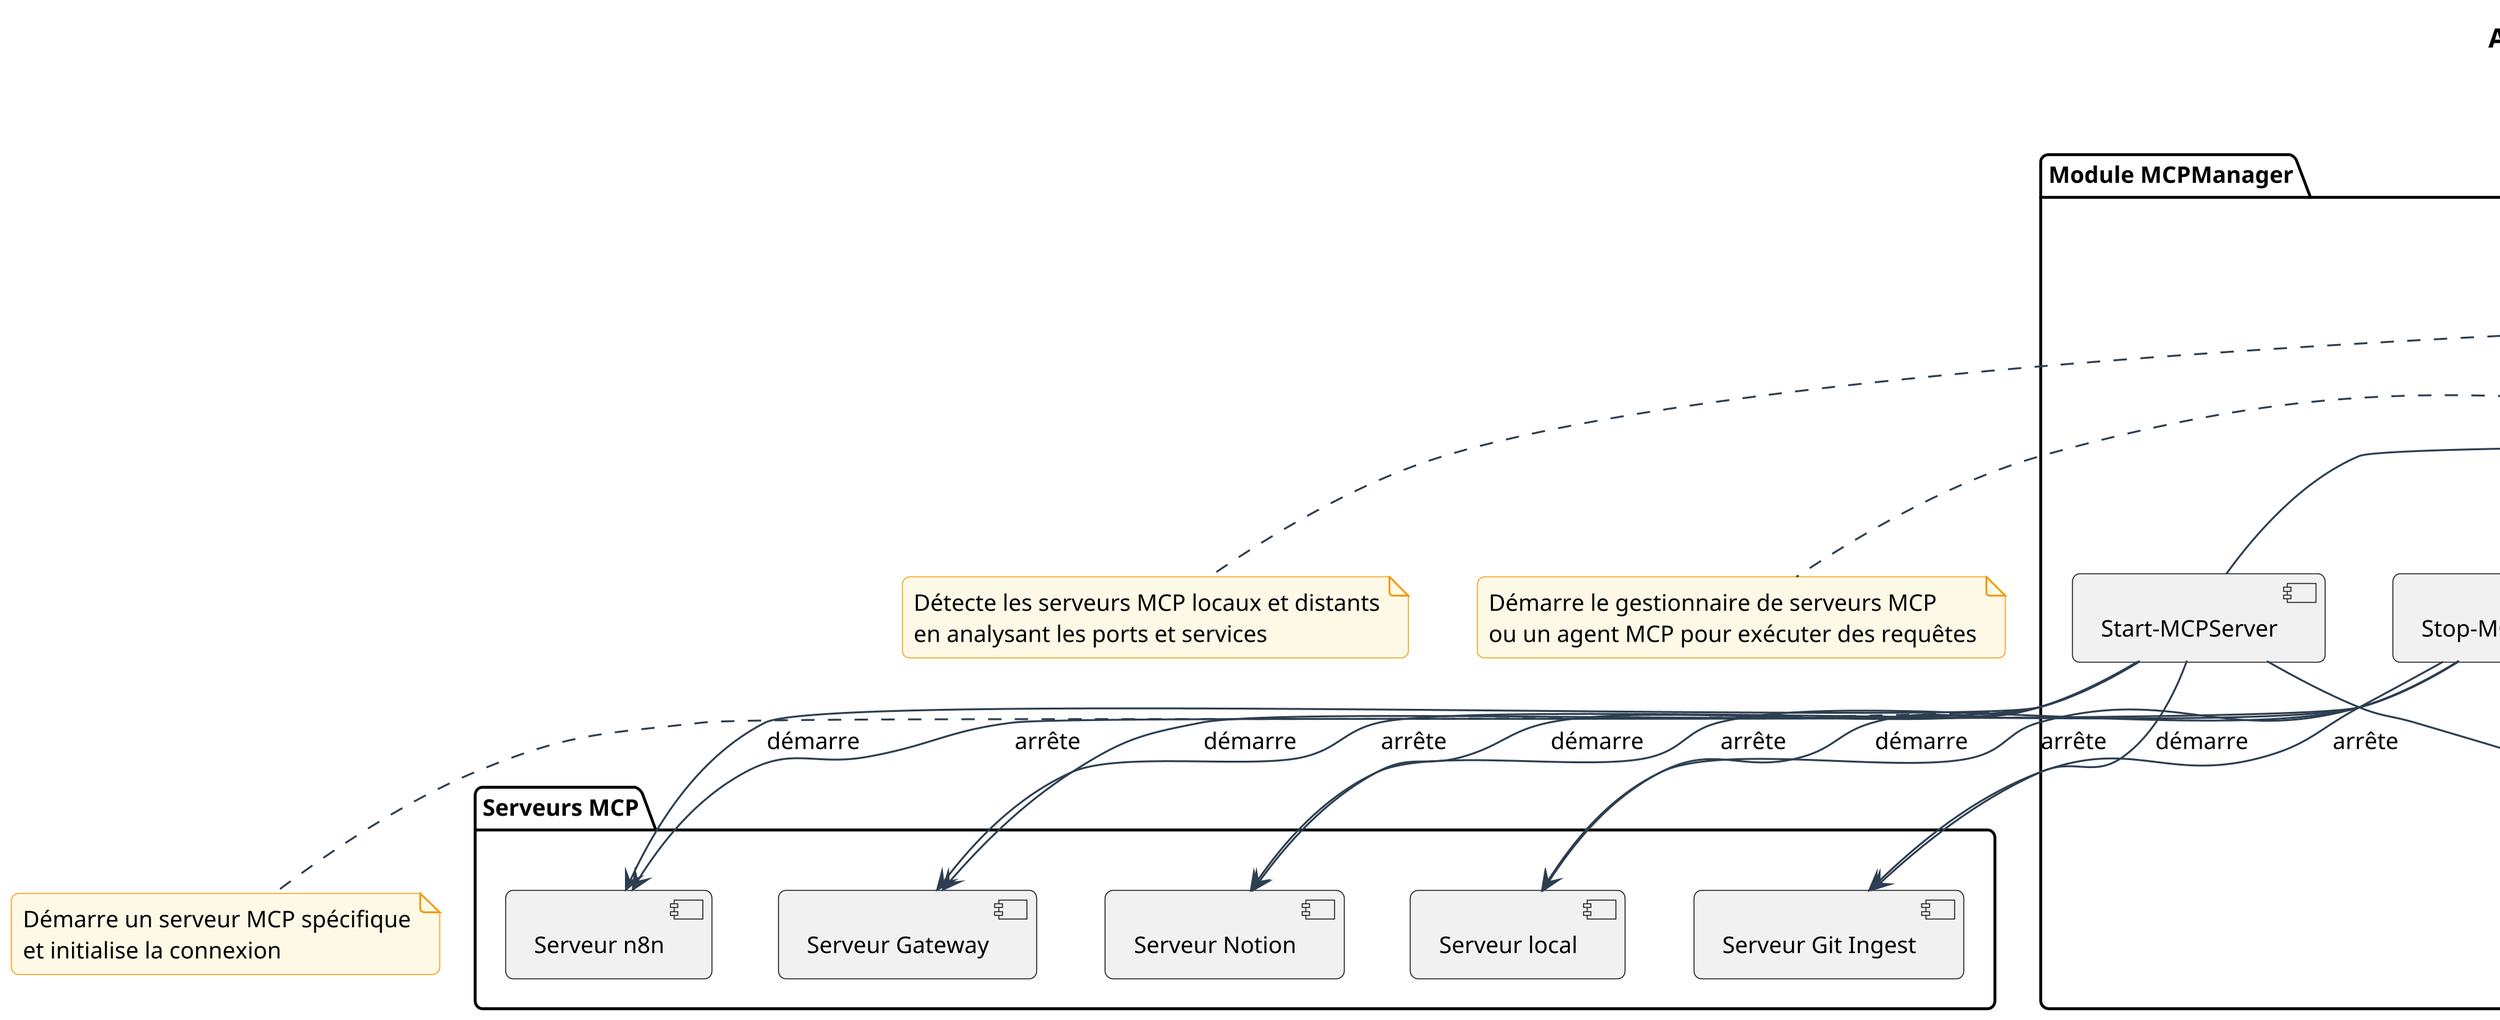 @startuml MCPManager Architecture

skinparam backgroundColor white
skinparam handwritten false
skinparam monochrome false
skinparam shadowing false
skinparam defaultFontName Arial
skinparam defaultFontSize 12
skinparam roundCorner 8
skinparam dpi 300
skinparam arrowColor #2C3E50
skinparam noteBackgroundColor #FEF9E7
skinparam noteBorderColor #F39C12

title "Architecture du module MCPManager"

package "Module MCPManager" {
  [Find-MCPServers] as FindServers
  [New-MCPConfiguration] as NewConfig
  [Start-MCPManager] as StartManager
  [Invoke-MCPCommand] as InvokeCommand
  [Start-MCPServer] as StartServer
  [Stop-MCPServer] as StopServer
  [Install-MCPDependencies] as InstallDeps
  [Test-MCPServer] as TestServer
  [Write-MCPLog] as WriteLog
}

package "Serveurs MCP" {
  [Serveur local] as LocalServer
  [Serveur n8n] as N8nServer
  [Serveur Notion] as NotionServer
  [Serveur Gateway] as GatewayServer
  [Serveur Git Ingest] as GitServer
}

package "Scripts Python" {
  [mcp_manager.py] as ManagerPy
  [mcp_agent.py] as AgentPy
}

package "Modules d'intégration" {
  [MCPClient] as Client
  [PyMCPfy] as PyMCPfy
}

package "Stockage" {
  database "Configuration MCP" as ConfigDB
  database "Serveurs détectés" as ServersDB
}

' Flux de détection
FindServers --> TestServer : utilise
FindServers --> ServersDB : sauvegarde
TestServer --> WriteLog : journalise

' Flux de configuration
NewConfig --> ConfigDB : génère
NewConfig --> WriteLog : journalise

' Flux de démarrage
StartManager --> NewConfig : utilise
StartManager --> ManagerPy : exécute
StartManager --> AgentPy : exécute
StartManager --> WriteLog : journalise

' Flux d'exécution de commandes
InvokeCommand --> WriteLog : journalise

' Flux de gestion des serveurs
StartServer --> LocalServer : démarre
StartServer --> N8nServer : démarre
StartServer --> NotionServer : démarre
StartServer --> GatewayServer : démarre
StartServer --> GitServer : démarre
StartServer --> Client : initialise
StartServer --> WriteLog : journalise

StopServer --> LocalServer : arrête
StopServer --> N8nServer : arrête
StopServer --> NotionServer : arrête
StopServer --> GatewayServer : arrête
StopServer --> GitServer : arrête
StopServer --> WriteLog : journalise

' Flux d'installation
InstallDeps --> WriteLog : journalise

' Intégrations
Client --> FindServers : utilise
PyMCPfy --> ManagerPy : utilise

' Notes
note bottom of FindServers
  Détecte les serveurs MCP locaux et distants
  en analysant les ports et services
end note

note bottom of NewConfig
  Génère une configuration MCP
  pour différents types de serveurs
end note

note bottom of StartManager
  Démarre le gestionnaire de serveurs MCP
  ou un agent MCP pour exécuter des requêtes
end note

note bottom of StartServer
  Démarre un serveur MCP spécifique
  et initialise la connexion
end note

@enduml

